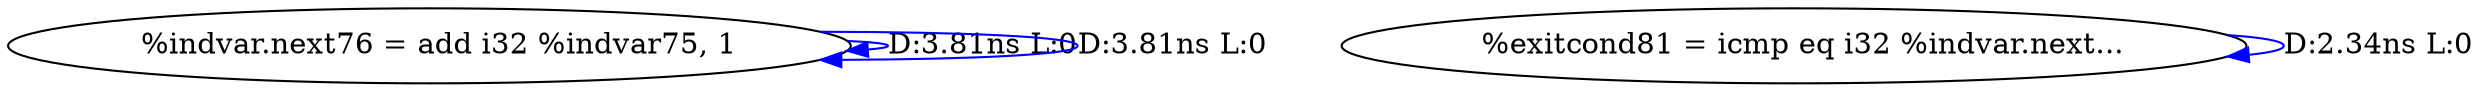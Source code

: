 digraph {
Node0x417f160[label="  %indvar.next76 = add i32 %indvar75, 1"];
Node0x417f160 -> Node0x417f160[label="D:3.81ns L:0",color=blue];
Node0x417f160 -> Node0x417f160[label="D:3.81ns L:0",color=blue];
Node0x417f2a0[label="  %exitcond81 = icmp eq i32 %indvar.next..."];
Node0x417f2a0 -> Node0x417f2a0[label="D:2.34ns L:0",color=blue];
}
